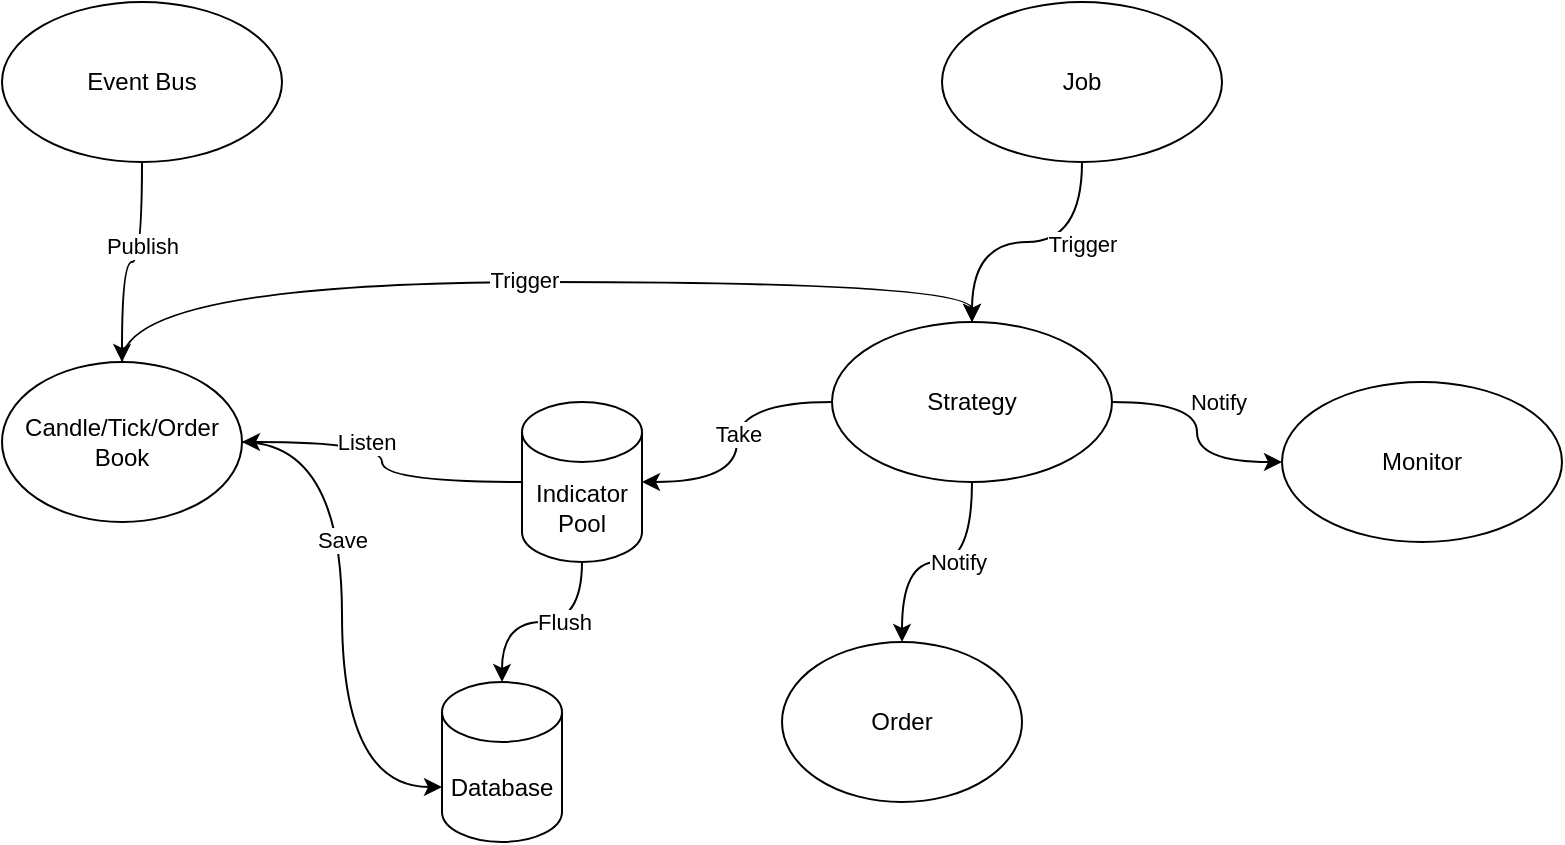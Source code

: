 <mxfile version="28.2.4">
  <diagram name="Page-1" id="deNBrJI97-aaW1KRHcJk">
    <mxGraphModel dx="1018" dy="569" grid="1" gridSize="10" guides="1" tooltips="1" connect="1" arrows="1" fold="1" page="1" pageScale="1" pageWidth="850" pageHeight="1100" math="0" shadow="0">
      <root>
        <mxCell id="0" />
        <mxCell id="1" parent="0" />
        <mxCell id="TKcdvpv9XamH0jbEUl0M-7" value="" style="edgeStyle=orthogonalEdgeStyle;rounded=0;orthogonalLoop=1;jettySize=auto;html=1;curved=1;" parent="1" source="TKcdvpv9XamH0jbEUl0M-2" target="TKcdvpv9XamH0jbEUl0M-6" edge="1">
          <mxGeometry relative="1" as="geometry" />
        </mxCell>
        <mxCell id="TKcdvpv9XamH0jbEUl0M-8" value="Flush" style="edgeLabel;html=1;align=center;verticalAlign=middle;resizable=0;points=[];" parent="TKcdvpv9XamH0jbEUl0M-7" vertex="1" connectable="0">
          <mxGeometry x="-0.22" relative="1" as="geometry">
            <mxPoint as="offset" />
          </mxGeometry>
        </mxCell>
        <mxCell id="TKcdvpv9XamH0jbEUl0M-25" style="edgeStyle=orthogonalEdgeStyle;rounded=0;orthogonalLoop=1;jettySize=auto;html=1;curved=1;" parent="1" source="TKcdvpv9XamH0jbEUl0M-2" target="TKcdvpv9XamH0jbEUl0M-4" edge="1">
          <mxGeometry relative="1" as="geometry" />
        </mxCell>
        <mxCell id="TKcdvpv9XamH0jbEUl0M-26" value="Listen" style="edgeLabel;html=1;align=center;verticalAlign=middle;resizable=0;points=[];" parent="TKcdvpv9XamH0jbEUl0M-25" vertex="1" connectable="0">
          <mxGeometry x="0.229" relative="1" as="geometry">
            <mxPoint as="offset" />
          </mxGeometry>
        </mxCell>
        <mxCell id="TKcdvpv9XamH0jbEUl0M-2" value="Indicator Pool" style="shape=cylinder3;whiteSpace=wrap;html=1;boundedLbl=1;backgroundOutline=1;size=15;" parent="1" vertex="1">
          <mxGeometry x="290" y="270" width="60" height="80" as="geometry" />
        </mxCell>
        <mxCell id="TKcdvpv9XamH0jbEUl0M-13" style="edgeStyle=orthogonalEdgeStyle;rounded=0;orthogonalLoop=1;jettySize=auto;html=1;exitX=0.5;exitY=0;exitDx=0;exitDy=0;entryX=0.5;entryY=0;entryDx=0;entryDy=0;elbow=vertical;curved=1;" parent="1" source="TKcdvpv9XamH0jbEUl0M-4" target="TKcdvpv9XamH0jbEUl0M-10" edge="1">
          <mxGeometry relative="1" as="geometry" />
        </mxCell>
        <mxCell id="TKcdvpv9XamH0jbEUl0M-14" value="Trigger" style="edgeLabel;html=1;align=center;verticalAlign=middle;resizable=0;points=[];" parent="TKcdvpv9XamH0jbEUl0M-13" vertex="1" connectable="0">
          <mxGeometry x="-0.009" y="1" relative="1" as="geometry">
            <mxPoint as="offset" />
          </mxGeometry>
        </mxCell>
        <mxCell id="TKcdvpv9XamH0jbEUl0M-23" value="" style="edgeStyle=orthogonalEdgeStyle;rounded=0;orthogonalLoop=1;jettySize=auto;html=1;entryX=0;entryY=0;entryDx=0;entryDy=52.5;entryPerimeter=0;curved=1;" parent="1" source="TKcdvpv9XamH0jbEUl0M-4" target="TKcdvpv9XamH0jbEUl0M-6" edge="1">
          <mxGeometry relative="1" as="geometry">
            <mxPoint x="165" y="430" as="targetPoint" />
          </mxGeometry>
        </mxCell>
        <mxCell id="TKcdvpv9XamH0jbEUl0M-24" value="Save" style="edgeLabel;html=1;align=center;verticalAlign=middle;resizable=0;points=[];" parent="TKcdvpv9XamH0jbEUl0M-23" vertex="1" connectable="0">
          <mxGeometry x="-0.278" relative="1" as="geometry">
            <mxPoint as="offset" />
          </mxGeometry>
        </mxCell>
        <mxCell id="TKcdvpv9XamH0jbEUl0M-4" value="Candle/Tick/Order Book" style="ellipse;whiteSpace=wrap;html=1;" parent="1" vertex="1">
          <mxGeometry x="30" y="250" width="120" height="80" as="geometry" />
        </mxCell>
        <mxCell id="TKcdvpv9XamH0jbEUl0M-6" value="Database" style="shape=cylinder3;whiteSpace=wrap;html=1;boundedLbl=1;backgroundOutline=1;size=15;" parent="1" vertex="1">
          <mxGeometry x="250" y="410" width="60" height="80" as="geometry" />
        </mxCell>
        <mxCell id="TKcdvpv9XamH0jbEUl0M-16" value="" style="edgeStyle=orthogonalEdgeStyle;rounded=0;orthogonalLoop=1;jettySize=auto;html=1;curved=1;" parent="1" source="TKcdvpv9XamH0jbEUl0M-10" target="TKcdvpv9XamH0jbEUl0M-15" edge="1">
          <mxGeometry relative="1" as="geometry" />
        </mxCell>
        <mxCell id="TKcdvpv9XamH0jbEUl0M-17" value="Notify" style="edgeLabel;html=1;align=center;verticalAlign=middle;resizable=0;points=[];" parent="TKcdvpv9XamH0jbEUl0M-16" vertex="1" connectable="0">
          <mxGeometry x="-0.175" relative="1" as="geometry">
            <mxPoint as="offset" />
          </mxGeometry>
        </mxCell>
        <mxCell id="TKcdvpv9XamH0jbEUl0M-20" value="" style="edgeStyle=orthogonalEdgeStyle;rounded=0;orthogonalLoop=1;jettySize=auto;html=1;curved=1;" parent="1" source="TKcdvpv9XamH0jbEUl0M-10" target="TKcdvpv9XamH0jbEUl0M-19" edge="1">
          <mxGeometry relative="1" as="geometry" />
        </mxCell>
        <mxCell id="TKcdvpv9XamH0jbEUl0M-21" value="Notify" style="edgeLabel;html=1;align=center;verticalAlign=middle;resizable=0;points=[];" parent="TKcdvpv9XamH0jbEUl0M-20" vertex="1" connectable="0">
          <mxGeometry x="-0.311" y="-1" relative="1" as="geometry">
            <mxPoint x="13" y="-1" as="offset" />
          </mxGeometry>
        </mxCell>
        <mxCell id="TKcdvpv9XamH0jbEUl0M-10" value="Strategy" style="ellipse;whiteSpace=wrap;html=1;" parent="1" vertex="1">
          <mxGeometry x="445" y="230" width="140" height="80" as="geometry" />
        </mxCell>
        <mxCell id="TKcdvpv9XamH0jbEUl0M-11" style="edgeStyle=orthogonalEdgeStyle;rounded=0;orthogonalLoop=1;jettySize=auto;html=1;exitX=0;exitY=0.5;exitDx=0;exitDy=0;entryX=1;entryY=0.5;entryDx=0;entryDy=0;entryPerimeter=0;curved=1;" parent="1" source="TKcdvpv9XamH0jbEUl0M-10" target="TKcdvpv9XamH0jbEUl0M-2" edge="1">
          <mxGeometry relative="1" as="geometry" />
        </mxCell>
        <mxCell id="TKcdvpv9XamH0jbEUl0M-12" value="Take" style="edgeLabel;html=1;align=center;verticalAlign=middle;resizable=0;points=[];" parent="TKcdvpv9XamH0jbEUl0M-11" vertex="1" connectable="0">
          <mxGeometry x="-0.059" relative="1" as="geometry">
            <mxPoint as="offset" />
          </mxGeometry>
        </mxCell>
        <mxCell id="TKcdvpv9XamH0jbEUl0M-15" value="Order" style="ellipse;whiteSpace=wrap;html=1;" parent="1" vertex="1">
          <mxGeometry x="420" y="390" width="120" height="80" as="geometry" />
        </mxCell>
        <mxCell id="TKcdvpv9XamH0jbEUl0M-19" value="Monitor" style="ellipse;whiteSpace=wrap;html=1;" parent="1" vertex="1">
          <mxGeometry x="670" y="260" width="140" height="80" as="geometry" />
        </mxCell>
        <mxCell id="TKcdvpv9XamH0jbEUl0M-28" value="" style="edgeStyle=orthogonalEdgeStyle;rounded=0;orthogonalLoop=1;jettySize=auto;html=1;curved=1;" parent="1" source="TKcdvpv9XamH0jbEUl0M-27" target="TKcdvpv9XamH0jbEUl0M-10" edge="1">
          <mxGeometry relative="1" as="geometry" />
        </mxCell>
        <mxCell id="TKcdvpv9XamH0jbEUl0M-29" value="Trigger" style="edgeLabel;html=1;align=center;verticalAlign=middle;resizable=0;points=[];" parent="TKcdvpv9XamH0jbEUl0M-28" vertex="1" connectable="0">
          <mxGeometry x="-0.4" y="1" relative="1" as="geometry">
            <mxPoint as="offset" />
          </mxGeometry>
        </mxCell>
        <mxCell id="TKcdvpv9XamH0jbEUl0M-27" value="Job" style="ellipse;whiteSpace=wrap;html=1;" parent="1" vertex="1">
          <mxGeometry x="500" y="70" width="140" height="80" as="geometry" />
        </mxCell>
        <mxCell id="TKcdvpv9XamH0jbEUl0M-31" value="" style="edgeStyle=orthogonalEdgeStyle;rounded=0;orthogonalLoop=1;jettySize=auto;html=1;curved=1;" parent="1" source="TKcdvpv9XamH0jbEUl0M-30" target="TKcdvpv9XamH0jbEUl0M-4" edge="1">
          <mxGeometry relative="1" as="geometry" />
        </mxCell>
        <mxCell id="TKcdvpv9XamH0jbEUl0M-32" value="Publish" style="edgeLabel;html=1;align=center;verticalAlign=middle;resizable=0;points=[];" parent="TKcdvpv9XamH0jbEUl0M-31" vertex="1" connectable="0">
          <mxGeometry x="-0.243" relative="1" as="geometry">
            <mxPoint as="offset" />
          </mxGeometry>
        </mxCell>
        <mxCell id="TKcdvpv9XamH0jbEUl0M-30" value="Event Bus" style="ellipse;whiteSpace=wrap;html=1;" parent="1" vertex="1">
          <mxGeometry x="30" y="70" width="140" height="80" as="geometry" />
        </mxCell>
      </root>
    </mxGraphModel>
  </diagram>
</mxfile>
